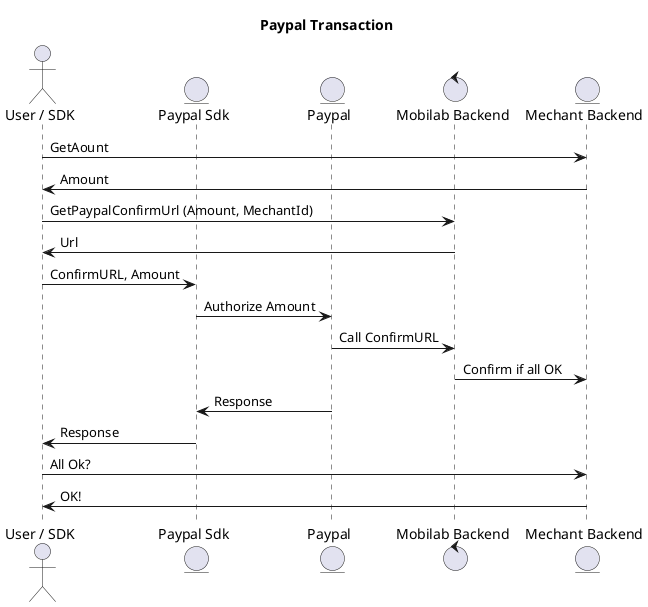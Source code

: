 @startuml

title "Paypal Transaction"

actor "User / SDK" as User
entity "Paypal Sdk" as PAS
entity "Paypal" as PAB
control "Mobilab Backend" as MBE
entity "Mechant Backend" as MEC

User -> MEC: GetAount
MEC -> User: Amount
User -> MBE: GetPaypalConfirmUrl (Amount, MechantId)
MBE -> User: Url
User -> PAS: ConfirmURL, Amount
PAS -> PAB: Authorize Amount
PAB -> MBE: Call ConfirmURL
MBE -> MEC: Confirm if all OK 
PAB -> PAS: Response
PAS -> User: Response
User -> MEC: All Ok?
MEC -> User: OK!
@enduml